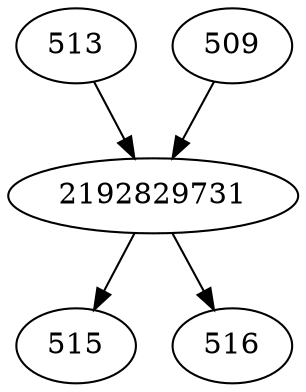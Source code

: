 strict digraph  {
513;
2192829731;
515;
516;
509;
513 -> 2192829731;
2192829731 -> 515;
2192829731 -> 516;
509 -> 2192829731;
}
